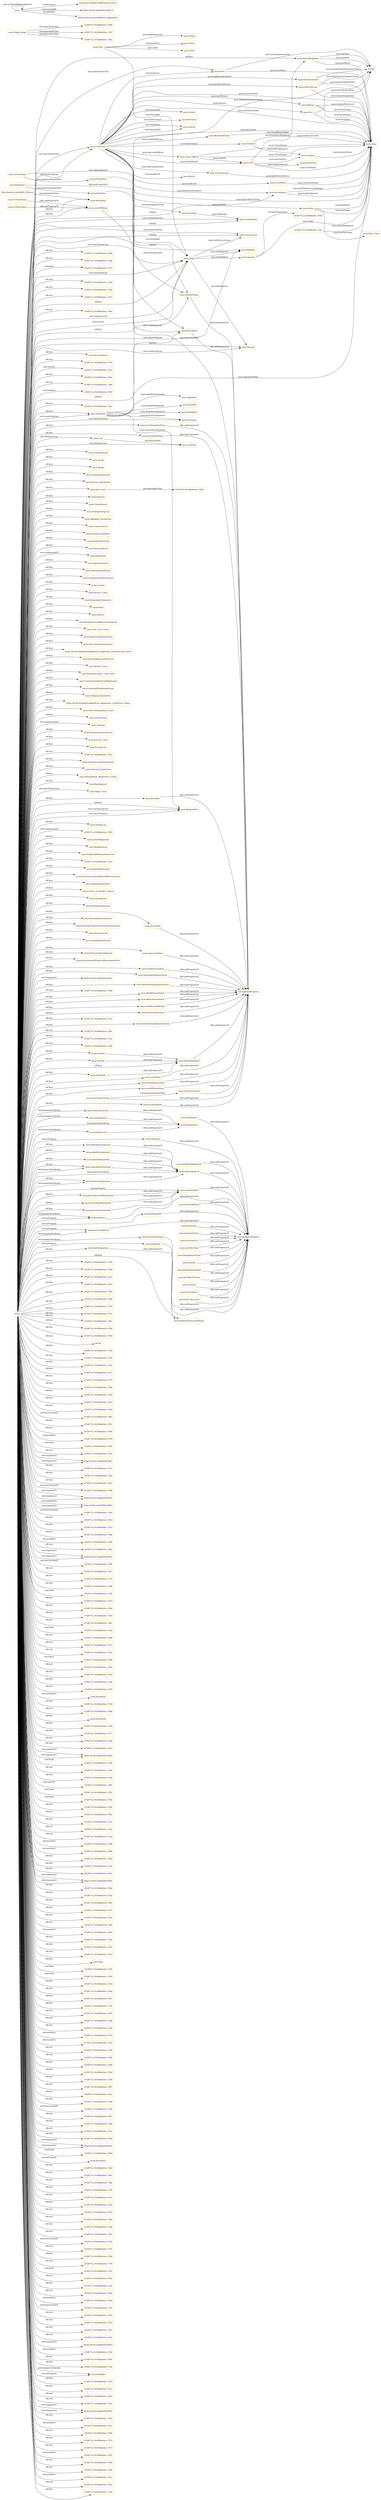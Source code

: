 digraph ar2dtool_diagram { 
rankdir=LR;
size="1501"
node [shape = rectangle, color="orange"]; "nyon:Issue" "nyon:EducationLaw" "nyon:Group" "nyon:Taluka" "nyon:TransportationLaw" "nyon:Civil" "nyon:Review_Jurisdiction" "nyon:Sub_Court" "nyon:Solicitor" "nyon:ObiterDictum" "nyon:CannabisLaw" "nyon:Jurisdiction" "nyon:FoodandDrugLaw" "nyon:Appellant_Jurisdiction" "nyon:CorporateLaw" "https://schema.org/Place" "-d7d977a:19189d4e9ce:-7fe6" "-d7d977a:19189d4e9ce:-7ffc" "nyon:Evidence" "nyon:RealPropertyLaw" "nyon:Opinion" "nyon:MunicipalLaw" "nyon:Judgement" "nyon:Author" "nyon:CatchWord" "nyon:Plaintiff" "nyon:AgricultureLaw" "nyon:WordAndPhrase" "nyon:Court_Official" "nyon:DefendantArgument" "nyon:CommercialandTradeLaw" "nyon:Country" "nyon:DateOfJudgment" "http://xmlns.com/foaf/0.1/Person" "nyon:Party_Type" "nyon:Concurrence" "nyon:CaseType" "nyon:Fact" "nyon:District_Court" "nyon:RespondentArgument" "nyon:State" "nyon:Party" "nyon:District" "nyon:Provision" "nyon:BankruptcyandRestructuringLaw" "nyon:Majority" "nyon:City_Civil_Courts" "nyon:Single_Judge" "-d7d977a:19189d4e9ce:-7fd6" "nyon:IntellectualPropertyLaw" "nyon:TelecommunicationsLaw" "https://w3id.org/def/nyon#Judicial_Magistrate_Court(Second_Class)" "nyon:PersonalInjuryandTortLaw" "nyon:Munsif_Court" "nyon:Principal_Junior_Civil_Court" "nyon:ConstitutionalandCivilRightsLaw" "nyon:CaseDomain" "nyon:LaborandEmploymentLaw" "nyon:Original_Jurisdiction" "https://w3id.org/def/nyon#Judicial_Magistrate_Court(First_Class)" "nyon:Chief_Meterpolitan_Court" "nyon:ContractLaw" "-d7d977a:19189d4e9ce:-7fd0" "nyon:RatioDecidendi" "nyon:Defendant" "nyon:Investigator" "nyon:Criminal" "nyon:Tribunal" "nyon:Statute" "-d7d977a:19189d4e9ce:-7fd7" "nyon:InformationSecurityLaw" "nyon:Session_Court" "nyon:EnergyLaw" "nyon:Individual" "nyon:Court" "https://schema.org/Organization" "nyon:Advisory_Jurisdiction" "nyon:Appellant" "nyon:Witness" "nyon:Bench" "nyon:Metropolitan_Magistrate_Courts" "nyon:BankingLaw" "nyon:High_Court" "nyon:Judge" "nyon:CourtCase" "nyon:Petitioner" "nyon:HealthLaw" "nyon:Dissent" "-d7d977a:19189d4e9ce:-7fd5" "nyon:LawofObligations" "nyon:Argument" "-d7d977a:19189d4e9ce:-7fdc" "nyon:ReligiousLaw" "nyon:PublicandAdministrativeLaw" "-d7d977a:19189d4e9ce:-7fe2" "nyon:PlaintiffArgument" "nyon:EnvironmentalandNaturalResourceLaw" "nyon:AppellantArgument" "nyon:Location" "nyon:Courts_of_Smaller_Causes" "nyon:GamingLaw" "nyon:PetitionerArgument" "nyon:PersonalandFamilyLaw" "https://schema.org/GovernmentOrganization" "nyon:CourtDecision" "nyon:Respondent" "nyon:InsuranceLaw" "nyon:TaxandRevenueLaw" "nyon:FinanceandLendingLaw" "nyon:SecuritiesandFinancialInstrumentsLaw" ; /*classes style*/
	"nyon:ratioDecidendiValue" -> "owl:topDataProperty" [ label = "rdfs:subPropertyOf" ];
	"nyon:witnessStatement" -> "owl:topDataProperty" [ label = "rdfs:subPropertyOf" ];
	"nyon:ratioDecidendiSequenceNum" -> "owl:topDataProperty" [ label = "rdfs:subPropertyOf" ];
	"nyon:wLastName" -> "nyon:witnessName" [ label = "rdfs:subPropertyOf" ];
	"nyon:withMajority" -> "nyon:withOpinion" [ label = "rdfs:subPropertyOf" ];
	"nyon:equivalentCitation" -> "nyon:neutralCitations" [ label = "owl:propertyDisjointWith" ];
	"nyon:equivalentCitation" -> "owl:topDataProperty" [ label = "rdfs:subPropertyOf" ];
	"nyon:CourtCase" -> "nyon:Statute" [ label = "owl:disjointWith" ];
	"nyon:dateOfJudgment" -> "owl:topDataProperty" [ label = "rdfs:subPropertyOf" ];
	"nyon:hasYear" -> "nyon:dateOfJudgment" [ label = "rdfs:subPropertyOf" ];
	"nyon:partyName" -> "owl:topDataProperty" [ label = "rdfs:subPropertyOf" ];
	"nyon:courtOffName" -> "owl:topDataProperty" [ label = "rdfs:subPropertyOf" ];
	"nyon:courtName" -> "owl:topDataProperty" [ label = "rdfs:subPropertyOf" ];
	"nyon:factSequenceNum" -> "owl:topDataProperty" [ label = "rdfs:subPropertyOf" ];
	"nyon:Opinion" -> "-d7d977a:19189d4e9ce:-7fe6" [ label = "owl:equivalentClass" ];
	"nyon:plaintiffArgument" -> "nyon:makeArgument" [ label = "rdfs:subPropertyOf" ];
	"nyon:Sub_Court" -> "-d7d977a:19189d4e9ce:-7fd0" [ label = "owl:equivalentClass" ];
	"nyon:hasDesignation" -> "nyon:hasPolicePersonnelName" [ label = "rdfs:subPropertyOf" ];
	"nyon:hasWitness" -> "owl:topObjectProperty" [ label = "rdfs:subPropertyOf" ];
	"nyon:precedentReliedUpon" -> "nyon:hasPrecedent" [ label = "rdfs:subPropertyOf" ];
	"nyon:Civil" -> "nyon:Criminal" [ label = "owl:disjointWith" ];
	"nyon:wordPhraseValue" -> "owl:topDataProperty" [ label = "rdfs:subPropertyOf" ];
	"nyon:locationName" -> "owl:topDataProperty" [ label = "rdfs:subPropertyOf" ];
	"nyon:issueSequenceNum" -> "owl:topDataProperty" [ label = "rdfs:subPropertyOf" ];
	"nyon:hasParty" -> "owl:topObjectProperty" [ label = "rdfs:subPropertyOf" ];
	"nyon:hasDateOfJudgment" -> "owl:topObjectProperty" [ label = "rdfs:subPropertyOf" ];
	"nyon:hasRulingOf" -> "owl:topObjectProperty" [ label = "rdfs:subPropertyOf" ];
	"nyon:hasPrecedent" -> "owl:topObjectProperty" [ label = "rdfs:subPropertyOf" ];
	"nyon:catchwordValue" -> "owl:topDataProperty" [ label = "rdfs:subPropertyOf" ];
	"nyon:factValue" -> "owl:topDataProperty" [ label = "rdfs:subPropertyOf" ];
	"nyon:hasCourtOfficial" -> "owl:topObjectProperty" [ label = "rdfs:subPropertyOf" ];
	"nyon:issueValue" -> "owl:topDataProperty" [ label = "rdfs:subPropertyOf" ];
	"nyon:makeArgument" -> "owl:topObjectProperty" [ label = "rdfs:subPropertyOf" ];
	"nyon:hasFinalDecision" -> "owl:topObjectProperty" [ label = "rdfs:subPropertyOf" ];
	"nyon:lastName" -> "nyon:partyName" [ label = "rdfs:subPropertyOf" ];
	"nyon:respondentArgument" -> "nyon:makeArgument" [ label = "rdfs:subPropertyOf" ];
	"nyon:argumentValue" -> "owl:topDataProperty" [ label = "rdfs:subPropertyOf" ];
	"nyon:precedentOverruled" -> "nyon:hasPrecedent" [ label = "rdfs:subPropertyOf" ];
	"nyon:hasWordPhrase" -> "owl:topObjectProperty" [ label = "rdfs:subPropertyOf" ];
	"NULL" -> "nyon:Respondent" [ label = "rdf:first" ];
	"NULL" -> "-d7d977a:19189d4e9ce:-7f38" [ label = "rdf:rest" ];
	"NULL" -> "-d7d977a:19189d4e9ce:-7f89" [ label = "rdf:rest" ];
	"NULL" -> "nyon:Munsif_Court" [ label = "rdf:first" ];
	"NULL" -> "-d7d977a:19189d4e9ce:-7fa1" [ label = "rdf:rest" ];
	"NULL" -> "nyon:PlaintiffArgument" [ label = "rdf:first" ];
	"NULL" -> "-d7d977a:19189d4e9ce:-7f2c" [ label = "rdf:first" ];
	"NULL" -> "nyon:IntellectualPropertyLaw" [ label = "rdf:first" ];
	"NULL" -> "nyon:hasBench" [ label = "owl:onProperty" ];
	"NULL" -> "-d7d977a:19189d4e9ce:-7f82" [ label = "rdf:rest" ];
	"NULL" -> "nyon:plaintiffArgument" [ label = "rdf:first" ];
	"NULL" -> "-d7d977a:19189d4e9ce:-7f8f" [ label = "rdf:rest" ];
	"NULL" -> "-d7d977a:19189d4e9ce:-7f59" [ label = "rdf:rest" ];
	"NULL" -> "-d7d977a:19189d4e9ce:-7f7c" [ label = "rdf:rest" ];
	"NULL" -> "-d7d977a:19189d4e9ce:-7fbc" [ label = "rdf:rest" ];
	"NULL" -> "nyon:factValue" [ label = "rdf:first" ];
	"NULL" -> "nyon:hasCourtOfficial" [ label = "owl:onProperty" ];
	"NULL" -> "-d7d977a:19189d4e9ce:-7f56" [ label = "rdf:first" ];
	"NULL" -> "nyon:RealPropertyLaw" [ label = "rdf:first" ];
	"NULL" -> "-d7d977a:19189d4e9ce:-7f9d" [ label = "rdf:rest" ];
	"NULL" -> "rdf:nil" [ label = "rdf:rest" ];
	"NULL" -> "-d7d977a:19189d4e9ce:-7f3b" [ label = "rdf:first" ];
	"NULL" -> "-d7d977a:19189d4e9ce:-7f2f" [ label = "rdf:rest" ];
	"NULL" -> "-d7d977a:19189d4e9ce:-7f5a" [ label = "rdf:first" ];
	"NULL" -> "nyon:ratioDecidendiValue" [ label = "rdf:first" ];
	"NULL" -> "-d7d977a:19189d4e9ce:-7f37" [ label = "rdf:first" ];
	"NULL" -> "nyon:Appellant_Jurisdiction" [ label = "rdf:first" ];
	"NULL" -> "-d7d977a:19189d4e9ce:-7f73" [ label = "rdf:rest" ];
	"NULL" -> "-d7d977a:19189d4e9ce:-7fdd" [ label = "rdf:rest" ];
	"NULL" -> "-d7d977a:19189d4e9ce:-7f29" [ label = "rdf:first" ];
	"NULL" -> "nyon:petitionerArgument" [ label = "rdf:first" ];
	"NULL" -> "nyon:Taluka" [ label = "rdf:first" ];
	"NULL" -> "-d7d977a:19189d4e9ce:-7fb3" [ label = "rdf:rest" ];
	"NULL" -> "nyon:Individual" [ label = "rdf:first" ];
	"NULL" -> "-d7d977a:19189d4e9ce:-7fad" [ label = "rdf:rest" ];
	"NULL" -> "-d7d977a:19189d4e9ce:-7fd3" [ label = "owl:intersectionOf" ];
	"NULL" -> "-d7d977a:19189d4e9ce:-7ff1" [ label = "rdf:rest" ];
	"NULL" -> "-d7d977a:19189d4e9ce:-7f94" [ label = "rdf:rest" ];
	"NULL" -> "-d7d977a:19189d4e9ce:-7f79" [ label = "owl:members" ];
	"NULL" -> "-d7d977a:19189d4e9ce:-7f5b" [ label = "swrl:body" ];
	"NULL" -> "nyon:CaseDomain" [ label = "rdf:first" ];
	"NULL" -> "nyon:argumentValue" [ label = "rdf:first" ];
	"NULL" -> "nyon:FinanceandLendingLaw" [ label = "rdf:first" ];
	"NULL" -> "-d7d977a:19189d4e9ce:-7fa4" [ label = "rdf:rest" ];
	"NULL" -> "nyon:LawofObligations" [ label = "rdf:first" ];
	"NULL" -> "nyon:PetitionerArgument" [ label = "rdf:first" ];
	"NULL" -> "https://w3id.org/def/NyOn#r" [ label = "swrl:argument2" ];
	"NULL" -> "nyon:CommercialandTradeLaw" [ label = "rdf:first" ];
	"NULL" -> "nyon:AppellantArgument" [ label = "rdf:first" ];
	"NULL" -> "-d7d977a:19189d4e9ce:-7fc5" [ label = "rdf:rest" ];
	"NULL" -> "nyon:respondentArgument" [ label = "rdf:first" ];
	"NULL" -> "nyon:factSequenceNum" [ label = "rdf:first" ];
	"NULL" -> "-d7d977a:19189d4e9ce:-7fbf" [ label = "rdf:rest" ];
	"NULL" -> "nyon:Dissent" [ label = "swrl:classPredicate" ];
	"NULL" -> "https://w3id.org/def/nyon#Judicial_Magistrate_Court(Second_Class)" [ label = "rdf:first" ];
	"NULL" -> "-d7d977a:19189d4e9ce:-7f47" [ label = "rdf:first" ];
	"NULL" -> "nyon:Civil" [ label = "owl:allValuesFrom" ];
	"NULL" -> "nyon:Tribunal" [ label = "owl:complementOf" ];
	"NULL" -> "nyon:Dissent" [ label = "rdf:first" ];
	"NULL" -> "-d7d977a:19189d4e9ce:-7fda" [ label = "owl:intersectionOf" ];
	"NULL" -> "https://w3id.org/def/NyOn#y" [ label = "swrl:argument1" ];
	"NULL" -> "nyon:PublicandAdministrativeLaw" [ label = "rdf:first" ];
	"NULL" -> "nyon:Original_Jurisdiction" [ label = "rdf:first" ];
	"NULL" -> "https://w3id.org/def/NyOn#m" [ label = "swrl:argument2" ];
	"NULL" -> "nyon:HealthLaw" [ label = "rdf:first" ];
	"NULL" -> "-d7d977a:19189d4e9ce:-7fea" [ label = "owl:intersectionOf" ];
	"NULL" -> "-d7d977a:19189d4e9ce:-7f63" [ label = "rdf:rest" ];
	"NULL" -> "nyon:District_Court" [ label = "rdf:first" ];
	"NULL" -> "-d7d977a:19189d4e9ce:-7f32" [ label = "rdf:first" ];
	"NULL" -> "nyon:AgricultureLaw" [ label = "rdf:first" ];
	"NULL" -> "-d7d977a:19189d4e9ce:-7fb6" [ label = "rdf:rest" ];
	"NULL" -> "-d7d977a:19189d4e9ce:-7f9e" [ label = "owl:members" ];
	"NULL" -> "nyon:PersonalandFamilyLaw" [ label = "rdf:first" ];
	"NULL" -> "nyon:GamingLaw" [ label = "rdf:first" ];
	"NULL" -> "nyon:TransportationLaw" [ label = "rdf:first" ];
	"NULL" -> "-d7d977a:19189d4e9ce:-7ffa" [ label = "rdf:rest" ];
	"NULL" -> "https://w3id.org/def/NyOn#c" [ label = "swrl:argument2" ];
	"NULL" -> "nyon:High_Court" [ label = "owl:someValuesFrom" ];
	"NULL" -> "nyon:withDissent" [ label = "swrl:propertyPredicate" ];
	"NULL" -> "nyon:InsuranceLaw" [ label = "rdf:first" ];
	"NULL" -> "nyon:Judgement" [ label = "owl:complementOf" ];
	"NULL" -> "-d7d977a:19189d4e9ce:-7ff8" [ label = "owl:intersectionOf" ];
	"NULL" -> "-d7d977a:19189d4e9ce:-7fa7" [ label = "rdf:rest" ];
	"NULL" -> "nyon:hasDesignation" [ label = "rdf:first" ];
	"NULL" -> "nyon:partyName" [ label = "rdf:first" ];
	"NULL" -> "-d7d977a:19189d4e9ce:-7f75" [ label = "rdf:rest" ];
	"NULL" -> "nyon:witnessStatement" [ label = "rdf:first" ];
	"NULL" -> "nyon:hasPolicePersonnelName" [ label = "rdf:first" ];
	"NULL" -> "nyon:MunicipalLaw" [ label = "rdf:first" ];
	"NULL" -> "nyon:withMajority" [ label = "swrl:propertyPredicate" ];
	"NULL" -> "nyon:dateOfJudgment" [ label = "rdf:first" ];
	"NULL" -> "nyon:Session_Court" [ label = "rdf:first" ];
	"NULL" -> "-d7d977a:19189d4e9ce:-7f96" [ label = "rdf:rest" ];
	"NULL" -> "-d7d977a:19189d4e9ce:-7f36" [ label = "swrl:head" ];
	"NULL" -> "nyon:Criminal" [ label = "owl:allValuesFrom" ];
	"NULL" -> "nyon:Solicitor" [ label = "rdf:first" ];
	"NULL" -> "nyon:Advisory_Jurisdiction" [ label = "rdf:first" ];
	"NULL" -> "-d7d977a:19189d4e9ce:-7f23" [ label = "rdf:first" ];
	"NULL" -> "-d7d977a:19189d4e9ce:-7f66" [ label = "rdf:rest" ];
	"NULL" -> "-d7d977a:19189d4e9ce:-7fb9" [ label = "rdf:rest" ];
	"NULL" -> "nyon:hasPrecedent" [ label = "owl:onProperty" ];
	"NULL" -> "-d7d977a:19189d4e9ce:-7f6c" [ label = "rdf:rest" ];
	"NULL" -> "nyon:Judge" [ label = "swrl:classPredicate" ];
	"NULL" -> "nyon:ratioDecidendiSequenceNum" [ label = "rdf:first" ];
	"NULL" -> "nyon:hasParty" [ label = "owl:onProperty" ];
	"NULL" -> "-d7d977a:19189d4e9ce:-7f2a" [ label = "swrl:body" ];
	"NULL" -> "nyon:Judge" [ label = "rdf:first" ];
	"NULL" -> "-d7d977a:19189d4e9ce:-7f80" [ label = "rdf:rest" ];
	"NULL" -> "nyon:hasRulingOf" [ label = "owl:onProperty" ];
	"NULL" -> "-d7d977a:19189d4e9ce:-7f57" [ label = "rdf:rest" ];
	"NULL" -> "-d7d977a:19189d4e9ce:-7fc0" [ label = "rdf:rest" ];
	"NULL" -> "-d7d977a:19189d4e9ce:-7f48" [ label = "swrl:head" ];
	"NULL" -> "-d7d977a:19189d4e9ce:-7fba" [ label = "rdf:rest" ];
	"NULL" -> "-d7d977a:19189d4e9ce:-7f5d" [ label = "rdf:rest" ];
	"NULL" -> "https://schema.org/Organization" [ label = "rdf:first" ];
	"NULL" -> "-d7d977a:19189d4e9ce:-7f4b" [ label = "rdf:first" ];
	"NULL" -> "nyon:witnessName" [ label = "rdf:first" ];
	"NULL" -> "-d7d977a:19189d4e9ce:-7f78" [ label = "rdf:rest" ];
	"NULL" -> "https://schema.org/GovernmentOrganization" [ label = "rdf:first" ];
	"NULL" -> "nyon:hasWords" [ label = "owl:onProperty" ];
	"NULL" -> "-d7d977a:19189d4e9ce:-7f58" [ label = "rdf:first" ];
	"NULL" -> "-d7d977a:19189d4e9ce:-7f9b" [ label = "rdf:rest" ];
	"NULL" -> "nyon:hasCaseID" [ label = "rdf:first" ];
	"NULL" -> "-d7d977a:19189d4e9ce:-7f39" [ label = "rdf:first" ];
	"NULL" -> "nyon:ContractLaw" [ label = "rdf:first" ];
	"NULL" -> "-d7d977a:19189d4e9ce:-7f71" [ label = "rdf:rest" ];
	"NULL" -> "nyon:Judge" [ label = "owl:complementOf" ];
	"NULL" -> "-d7d977a:19189d4e9ce:-7f6b" [ label = "rdf:rest" ];
	"NULL" -> "-d7d977a:19189d4e9ce:-7fb1" [ label = "rdf:rest" ];
	"NULL" -> "https://w3id.org/def/NyOn#p" [ label = "swrl:argument2" ];
	"NULL" -> "nyon:Respondent" [ label = "owl:someValuesFrom" ];
	"NULL" -> "-d7d977a:19189d4e9ce:-7f4e" [ label = "swrl:body" ];
	"NULL" -> "-d7d977a:19189d4e9ce:-7fab" [ label = "rdf:rest" ];
	"NULL" -> "-d7d977a:19189d4e9ce:-7f69" [ label = "rdf:rest" ];
	"NULL" -> "https://w3id.org/def/NyOn#y" [ label = "swrl:argument2" ];
	"NULL" -> "nyon:EnergyLaw" [ label = "rdf:first" ];
	"NULL" -> "nyon:OfDomian" [ label = "owl:onProperty" ];
	"NULL" -> "-d7d977a:19189d4e9ce:-7ffb" [ label = "owl:unionOf" ];
	"NULL" -> "-d7d977a:19189d4e9ce:-7f51" [ label = "swrl:head" ];
	"NULL" -> "-d7d977a:19189d4e9ce:-7f24" [ label = "swrl:head" ];
	"NULL" -> "-d7d977a:19189d4e9ce:-7f6f" [ label = "rdf:rest" ];
	"NULL" -> "-d7d977a:19189d4e9ce:-7f62" [ label = "rdf:rest" ];
	"NULL" -> "-d7d977a:19189d4e9ce:-7fcc" [ label = "rdf:rest" ];
	"NULL" -> "nyon:respondentArgument" [ label = "swrl:propertyPredicate" ];
	"NULL" -> "-d7d977a:19189d4e9ce:-7fa2" [ label = "rdf:rest" ];
	"NULL" -> "nyon:CannabisLaw" [ label = "rdf:first" ];
	"NULL" -> "nyon:evidenceLocation" [ label = "rdf:first" ];
	"NULL" -> "-d7d977a:19189d4e9ce:-7fed" [ label = "rdf:rest" ];
	"NULL" -> "-d7d977a:19189d4e9ce:-7f98" [ label = "owl:members" ];
	"NULL" -> "nyon:makeArgument" [ label = "swrl:propertyPredicate" ];
	"NULL" -> "-d7d977a:19189d4e9ce:-7f8b" [ label = "owl:members" ];
	"NULL" -> "nyon:argumentSequenceNum" [ label = "rdf:first" ];
	"NULL" -> "nyon:Review_Jurisdiction" [ label = "rdf:first" ];
	"NULL" -> "nyon:FoodandDrugLaw" [ label = "rdf:first" ];
	"NULL" -> "-d7d977a:19189d4e9ce:-7f49" [ label = "rdf:first" ];
	"NULL" -> "nyon:LaborandEmploymentLaw" [ label = "rdf:first" ];
	"NULL" -> "-d7d977a:19189d4e9ce:-7f2e" [ label = "rdf:first" ];
	"NULL" -> "-d7d977a:19189d4e9ce:-7fe2" [ label = "rdf:first" ];
	"NULL" -> "-d7d977a:19189d4e9ce:-7f42" [ label = "rdf:first" ];
	"NULL" -> "nyon:withConcurrence" [ label = "swrl:propertyPredicate" ];
	"NULL" -> "nyon:hasCourtOfficial" [ label = "swrl:propertyPredicate" ];
	"NULL" -> "https://w3id.org/def/NyOn#j" [ label = "swrl:argument1" ];
	"NULL" -> "-d7d977a:19189d4e9ce:-7fb4" [ label = "rdf:rest" ];
	"NULL" -> "nyon:withOpinion" [ label = "swrl:propertyPredicate" ];
	"NULL" -> "-d7d977a:19189d4e9ce:-7fae" [ label = "rdf:rest" ];
	"NULL" -> "-d7d977a:19189d4e9ce:-7f95" [ label = "rdf:rest" ];
	"NULL" -> "-d7d977a:19189d4e9ce:-7f31" [ label = "rdf:rest" ];
	"NULL" -> "-d7d977a:19189d4e9ce:-7fa5" [ label = "rdf:rest" ];
	"NULL" -> "nyon:CourtCase" [ label = "owl:someValuesFrom" ];
	"NULL" -> "nyon:District" [ label = "rdf:first" ];
	"NULL" -> "-d7d977a:19189d4e9ce:-7ff6" [ label = "rdf:rest" ];
	"NULL" -> "nyon:CourtCase" [ label = "swrl:classPredicate" ];
	"NULL" -> "-d7d977a:19189d4e9ce:-7f83" [ label = "owl:members" ];
	"NULL" -> "-d7d977a:19189d4e9ce:-7fc6" [ label = "rdf:rest" ];
	"NULL" -> "nyon:catchwordValue" [ label = "rdf:first" ];
	"NULL" -> "-d7d977a:19189d4e9ce:-7f52" [ label = "rdf:first" ];
	"NULL" -> "-d7d977a:19189d4e9ce:-7f43" [ label = "rdf:rest" ];
	"NULL" -> "nyon:issueValue" [ label = "rdf:first" ];
	"NULL" -> "owl:Thing" [ label = "rdf:first" ];
	"NULL" -> "https://w3id.org/def/NyOn#r" [ label = "swrl:argument1" ];
	"NULL" -> "nyon:ConstitutionalandCivilRightsLaw" [ label = "rdf:first" ];
	"NULL" -> "nyon:Argument" [ label = "rdf:first" ];
	"NULL" -> "nyon:courtName" [ label = "rdf:first" ];
	"NULL" -> "-d7d977a:19189d4e9ce:-7f3f" [ label = "swrl:head" ];
	"NULL" -> "-d7d977a:19189d4e9ce:-7f45" [ label = "swrl:body" ];
	"NULL" -> "https://w3id.org/def/nyon#Judicial_Magistrate_Court(First_Class)" [ label = "rdf:first" ];
	"NULL" -> "-d7d977a:19189d4e9ce:-7f25" [ label = "rdf:first" ];
	"NULL" -> "-d7d977a:19189d4e9ce:-7f64" [ label = "rdf:rest" ];
	"NULL" -> "-d7d977a:19189d4e9ce:-7fb7" [ label = "rdf:rest" ];
	"NULL" -> "-d7d977a:19189d4e9ce:-7f3e" [ label = "rdf:first" ];
	"NULL" -> "-d7d977a:19189d4e9ce:-7f85" [ label = "rdf:rest" ];
	"NULL" -> "nyon:SecuritiesandFinancialInstrumentsLaw" [ label = "rdf:first" ];
	"NULL" -> "-d7d977a:19189d4e9ce:-7fd8" [ label = "rdf:rest" ];
	"NULL" -> "nyon:courtOffName" [ label = "rdf:first" ];
	"NULL" -> "nyon:State" [ label = "rdf:first" ];
	"NULL" -> "-d7d977a:19189d4e9ce:-7f3a" [ label = "rdf:rest" ];
	"NULL" -> "-d7d977a:19189d4e9ce:-7f7d" [ label = "owl:members" ];
	"NULL" -> "-d7d977a:19189d4e9ce:-7f5f" [ label = "owl:members" ];
	"NULL" -> "nyon:Investigator" [ label = "rdf:first" ];
	"NULL" -> "nyon:Concurrence" [ label = "swrl:classPredicate" ];
	"NULL" -> "-d7d977a:19189d4e9ce:-7f55" [ label = "rdf:rest" ];
	"NULL" -> "nyon:precendentNotReliedUpon" [ label = "rdf:first" ];
	"NULL" -> "nyon:InformationSecurityLaw" [ label = "rdf:first" ];
	"NULL" -> "nyon:RespondentArgument" [ label = "rdf:first" ];
	"NULL" -> "https://schema.org/Place" [ label = "rdf:first" ];
	"NULL" -> "-d7d977a:19189d4e9ce:-7fa8" [ label = "rdf:rest" ];
	"NULL" -> "-d7d977a:19189d4e9ce:-7f40" [ label = "rdf:first" ];
	"NULL" -> "-d7d977a:19189d4e9ce:-7f4d" [ label = "rdf:first" ];
	"NULL" -> "-d7d977a:19189d4e9ce:-7f76" [ label = "rdf:rest" ];
	"NULL" -> "https://w3id.org/def/NyOn#c" [ label = "swrl:argument1" ];
	"NULL" -> "nyon:Judge" [ label = "owl:onClass" ];
	"NULL" -> "-d7d977a:19189d4e9ce:-7f97" [ label = "rdf:rest" ];
	"NULL" -> "https://w3id.org/def/NyOn#j" [ label = "swrl:argument2" ];
	"NULL" -> "-d7d977a:19189d4e9ce:-7f4c" [ label = "rdf:rest" ];
	"NULL" -> "-d7d977a:19189d4e9ce:-7f90" [ label = "rdf:rest" ];
	"NULL" -> "-d7d977a:19189d4e9ce:-7fdf" [ label = "owl:intersectionOf" ];
	"NULL" -> "-d7d977a:19189d4e9ce:-7f67" [ label = "rdf:rest" ];
	"NULL" -> "nyon:Majority" [ label = "swrl:classPredicate" ];
	"NULL" -> "-d7d977a:19189d4e9ce:-7f8a" [ label = "rdf:rest" ];
	"NULL" -> "nyon:Concurrence" [ label = "rdf:first" ];
	"NULL" -> "-d7d977a:19189d4e9ce:-7fca" [ label = "rdf:rest" ];
	"NULL" -> "nyon:locationName" [ label = "rdf:first" ];
	"NULL" -> "-d7d977a:19189d4e9ce:-7f6d" [ label = "rdf:rest" ];
	"NULL" -> "https://w3id.org/def/NyOn#a" [ label = "swrl:argument2" ];
	"NULL" -> "-d7d977a:19189d4e9ce:-7f2d" [ label = "swrl:head" ];
	"NULL" -> "nyon:hasAuthor" [ label = "owl:onProperty" ];
	"NULL" -> "-d7d977a:19189d4e9ce:-7fa0" [ label = "rdf:rest" ];
	"NULL" -> "-d7d977a:19189d4e9ce:-7f81" [ label = "rdf:rest" ];
	"NULL" -> "-d7d977a:19189d4e9ce:-7f8e" [ label = "rdf:rest" ];
	"NULL" -> "nyon:hasYear" [ label = "rdf:first" ];
	"NULL" -> "nyon:hasMonth" [ label = "rdf:first" ];
	"NULL" -> "-d7d977a:19189d4e9ce:-7f7b" [ label = "rdf:rest" ];
	"NULL" -> "-d7d977a:19189d4e9ce:-7fc1" [ label = "rdf:rest" ];
	"NULL" -> "-d7d977a:19189d4e9ce:-7f50" [ label = "rdf:first" ];
	"NULL" -> "nyon:Petitioner" [ label = "swrl:classPredicate" ];
	"NULL" -> "-d7d977a:19189d4e9ce:-7f5e" [ label = "rdf:rest" ];
	"NULL" -> "-d7d977a:19189d4e9ce:-7fbb" [ label = "rdf:rest" ];
	"NULL" -> "nyon:PersonalInjuryandTortLaw" [ label = "rdf:first" ];
	"NULL" -> "-d7d977a:19189d4e9ce:-7f28" [ label = "rdf:rest" ];
	"NULL" -> "-d7d977a:19189d4e9ce:-7f9c" [ label = "rdf:rest" ];
	"NULL" -> "nyon:City_Civil_Courts" [ label = "rdf:first" ];
	"NULL" -> "nyon:Courts_of_Smaller_Causes" [ label = "rdf:first" ];
	"NULL" -> "-d7d977a:19189d4e9ce:-7fee" [ label = "owl:intersectionOf" ];
	"NULL" -> "-d7d977a:19189d4e9ce:-7f72" [ label = "rdf:rest" ];
	"NULL" -> "-d7d977a:19189d4e9ce:-7f44" [ label = "rdf:first" ];
	"NULL" -> "-d7d977a:19189d4e9ce:-7f7f" [ label = "rdf:rest" ];
	"NULL" -> "nyon:precedentReliedUpon" [ label = "rdf:first" ];
	"NULL" -> "-d7d977a:19189d4e9ce:-7f3c" [ label = "swrl:body" ];
	"NULL" -> "-d7d977a:19189d4e9ce:-7fb2" [ label = "rdf:rest" ];
	"NULL" -> "-d7d977a:19189d4e9ce:-7fac" [ label = "rdf:rest" ];
	"NULL" -> "nyon:obiterDictumSequenceNum" [ label = "rdf:first" ];
	"NULL" -> "nyon:wordPhraseValue" [ label = "rdf:first" ];
	"NULL" -> "nyon:Argument" [ label = "swrl:classPredicate" ];
	"NULL" -> "-d7d977a:19189d4e9ce:-7f8d" [ label = "rdf:rest" ];
	"NULL" -> "-d7d977a:19189d4e9ce:-7fbd" [ label = "owl:members" ];
	"NULL" -> "-d7d977a:19189d4e9ce:-7ff3" [ label = "owl:intersectionOf" ];
	"NULL" -> "-d7d977a:19189d4e9ce:-7fcd" [ label = "rdf:rest" ];
	"NULL" -> "nyon:BankingLaw" [ label = "rdf:first" ];
	"NULL" -> "nyon:TaxandRevenueLaw" [ label = "rdf:first" ];
	"NULL" -> "nyon:Respondent" [ label = "swrl:classPredicate" ];
	"NULL" -> "nyon:Chief_Meterpolitan_Court" [ label = "rdf:first" ];
	"NULL" -> "-d7d977a:19189d4e9ce:-7fa3" [ label = "rdf:rest" ];
	"NULL" -> "-d7d977a:19189d4e9ce:-7fe1" [ label = "rdf:rest" ];
	"NULL" -> "-d7d977a:19189d4e9ce:-7fc4" [ label = "rdf:rest" ];
	"NULL" -> "nyon:DefendantArgument" [ label = "rdf:first" ];
	"NULL" -> "https://w3id.org/def/NyOn#cj" [ label = "swrl:argument1" ];
	"NULL" -> "-d7d977a:19189d4e9ce:-7fc8" [ label = "owl:members" ];
	"NULL" -> "-d7d977a:19189d4e9ce:-7f41" [ label = "rdf:rest" ];
	"NULL" -> "-d7d977a:19189d4e9ce:-7f54" [ label = "rdf:first" ];
	"NULL" -> "nyon:hasJudge" [ label = "swrl:propertyPredicate" ];
	"NULL" -> "-d7d977a:19189d4e9ce:-7f35" [ label = "rdf:first" ];
	"NULL" -> "-d7d977a:19189d4e9ce:-7f27" [ label = "rdf:first" ];
	"NULL" -> "nyon:Group" [ label = "rdf:first" ];
	"NULL" -> "nyon:finalDecisionValue" [ label = "rdf:first" ];
	"NULL" -> "-d7d977a:19189d4e9ce:-7fb5" [ label = "rdf:rest" ];
	"NULL" -> "-d7d977a:19189d4e9ce:-7faf" [ label = "rdf:rest" ];
	"NULL" -> "nyon:EnvironmentalandNaturalResourceLaw" [ label = "rdf:first" ];
	"NULL" -> "https://w3id.org/def/NyOn#d" [ label = "swrl:argument1" ];
	"NULL" -> "nyon:Majority" [ label = "rdf:first" ];
	"NULL" -> "nyon:EducationLaw" [ label = "rdf:first" ];
	"NULL" -> "https://w3id.org/def/NyOn#d" [ label = "swrl:argument2" ];
	"NULL" -> "nyon:issueSequenceNum" [ label = "rdf:first" ];
	"NULL" -> "nyon:defendentArgument" [ label = "rdf:first" ];
	"NULL" -> "-d7d977a:19189d4e9ce:-7f53" [ label = "rdf:rest" ];
	"NULL" -> "-d7d977a:19189d4e9ce:-7fc2" [ label = "owl:members" ];
	"NULL" -> "nyon:hasParty" [ label = "swrl:propertyPredicate" ];
	"NULL" -> "-d7d977a:19189d4e9ce:-7fa6" [ label = "rdf:rest" ];
	"NULL" -> "nyon:hasDate" [ label = "rdf:first" ];
	"NULL" -> "-d7d977a:19189d4e9ce:-7f74" [ label = "rdf:rest" ];
	"NULL" -> "-d7d977a:19189d4e9ce:-7fc7" [ label = "rdf:rest" ];
	"NULL" -> "https://w3id.org/def/NyOn#a" [ label = "swrl:argument1" ];
	"NULL" -> "nyon:ReligiousLaw" [ label = "rdf:first" ];
	"NULL" -> "-d7d977a:19189d4e9ce:-7f92" [ label = "owl:members" ];
	"NULL" -> "nyon:hasJudge" [ label = "owl:onProperty" ];
	"NULL" -> "nyon:petitionerArgument" [ label = "swrl:propertyPredicate" ];
	"NULL" -> "-d7d977a:19189d4e9ce:-7fe8" [ label = "rdf:rest" ];
	"NULL" -> "-d7d977a:19189d4e9ce:-7f4a" [ label = "rdf:rest" ];
	"NULL" -> "-d7d977a:19189d4e9ce:-7fce" [ label = "owl:members" ];
	"NULL" -> "-d7d977a:19189d4e9ce:-7f65" [ label = "rdf:rest" ];
	"NULL" -> "-d7d977a:19189d4e9ce:-7f30" [ label = "rdf:first" ];
	"NULL" -> "-d7d977a:19189d4e9ce:-7fb8" [ label = "rdf:rest" ];
	"NULL" -> "nyon:Sub_Court" [ label = "rdf:first" ];
	"NULL" -> "https://w3id.org/def/NyOn#p" [ label = "swrl:argument1" ];
	"NULL" -> "-d7d977a:19189d4e9ce:-7f86" [ label = "rdf:rest" ];
	"NULL" -> "nyon:precedentOverruled" [ label = "rdf:first" ];
	"NULL" -> "-d7d977a:19189d4e9ce:-7f33" [ label = "swrl:body" ];
	"NULL" -> "nyon:Issue" [ label = "owl:someValuesFrom" ];
	"NULL" -> "-d7d977a:19189d4e9ce:-7fa9" [ label = "rdf:rest" ];
	"NULL" -> "-d7d977a:19189d4e9ce:-7fd5" [ label = "owl:complementOf" ];
	"NULL" -> "nyon:CorporateLaw" [ label = "rdf:first" ];
	"NULL" -> "-d7d977a:19189d4e9ce:-7f26" [ label = "rdf:rest" ];
	"NULL" -> "-d7d977a:19189d4e9ce:-7f77" [ label = "rdf:rest" ];
	"NULL" -> "nyon:hasFinalDecision" [ label = "swrl:propertyPredicate" ];
	"NULL" -> "-d7d977a:19189d4e9ce:-7f9a" [ label = "rdf:rest" ];
	"NULL" -> "nyon:TelecommunicationsLaw" [ label = "rdf:first" ];
	"NULL" -> "https://w3id.org/def/NyOn#m" [ label = "swrl:argument1" ];
	"NULL" -> "nyon:hasCaseName" [ label = "rdf:first" ];
	"NULL" -> "-d7d977a:19189d4e9ce:-7f70" [ label = "rdf:rest" ];
	"NULL" -> "nyon:Country" [ label = "rdf:first" ];
	"NULL" -> "-d7d977a:19189d4e9ce:-7fe3" [ label = "owl:unionOf" ];
	"NULL" -> "nyon:obiterDictumValue" [ label = "rdf:first" ];
	"NULL" -> "-d7d977a:19189d4e9ce:-7f6a" [ label = "rdf:rest" ];
	"NULL" -> "nyon:BankruptcyandRestructuringLaw" [ label = "rdf:first" ];
	"NULL" -> "-d7d977a:19189d4e9ce:-7fb0" [ label = "rdf:rest" ];
	"NULL" -> "nyon:appellantArgument" [ label = "rdf:first" ];
	"NULL" -> "-d7d977a:19189d4e9ce:-7f87" [ label = "owl:members" ];
	"NULL" -> "nyon:Metropolitan_Magistrate_Courts" [ label = "rdf:first" ];
	"NULL" -> "nyon:DateOfJudgment" [ label = "rdf:first" ];
	"NULL" -> "-d7d977a:19189d4e9ce:-7faa" [ label = "rdf:rest" ];
	"NULL" -> "nyon:Judge" [ label = "owl:someValuesFrom" ];
	"NULL" -> "-d7d977a:19189d4e9ce:-7f91" [ label = "rdf:rest" ];
	"NULL" -> "https://w3id.org/def/NyOn#x" [ label = "swrl:argument1" ];
	"NULL" -> "-d7d977a:19189d4e9ce:-7f68" [ label = "rdf:rest" ];
	"NULL" -> "-d7d977a:19189d4e9ce:-7fd1" [ label = "rdf:rest" ];
	"NULL" -> "-d7d977a:19189d4e9ce:-7f61" [ label = "rdf:rest" ];
	"NULL" -> "-d7d977a:19189d4e9ce:-7fcb" [ label = "rdf:rest" ];
	"NULL" -> "-d7d977a:19189d4e9ce:-7f6e" [ label = "rdf:rest" ];
	"NULL" -> "nyon:CaseDomain" [ label = "owl:someValuesFrom" ];
	"NULL" -> "nyon:Principal_Junior_Civil_Court" [ label = "rdf:first" ];
	"nyon:hasStatue" -> "owl:topObjectProperty" [ label = "rdfs:subPropertyOf" ];
	"nyon:hasJurisdiction" -> "owl:topObjectProperty" [ label = "rdfs:subPropertyOf" ];
	"nyon:firstName" -> "nyon:lastName" [ label = "owl:propertyDisjointWith" ];
	"nyon:firstName" -> "nyon:partyName" [ label = "rdfs:subPropertyOf" ];
	"nyon:defendentArgument" -> "nyon:makeArgument" [ label = "rdfs:subPropertyOf" ];
	"nyon:hasBench" -> "owl:topObjectProperty" [ label = "rdfs:subPropertyOf" ];
	"nyon:argumentSequenceNum" -> "owl:topDataProperty" [ label = "rdfs:subPropertyOf" ];
	"nyon:hasCourtLoc" -> "owl:topObjectProperty" [ label = "rdfs:subPropertyOf" ];
	"nyon:Single_Judge" -> "-d7d977a:19189d4e9ce:-7fd6" [ label = "owl:equivalentClass" ];
	"nyon:Single_Judge" -> "-d7d977a:19189d4e9ce:-7fd7" [ label = "owl:equivalentClass" ];
	"nyon:Single_Judge" -> "-d7d977a:19189d4e9ce:-7fdc" [ label = "owl:equivalentClass" ];
	"nyon:evidenceLocation" -> "owl:topDataProperty" [ label = "rdfs:subPropertyOf" ];
	"nyon:wFirstName" -> "nyon:wLastName" [ label = "owl:propertyDisjointWith" ];
	"nyon:wFirstName" -> "nyon:witnessName" [ label = "rdfs:subPropertyOf" ];
	"nyon:obiterDictumValue" -> "owl:topDataProperty" [ label = "rdfs:subPropertyOf" ];
	"nyon:hasPartyType" -> "owl:topObjectProperty" [ label = "rdfs:subPropertyOf" ];
	"nyon:hasDate" -> "nyon:dateOfJudgment" [ label = "rdfs:subPropertyOf" ];
	"nyon:obiterDictumSequenceNum" -> "owl:topDataProperty" [ label = "rdfs:subPropertyOf" ];
	"nyon:petitionerArgument" -> "nyon:makeArgument" [ label = "rdfs:subPropertyOf" ];
	"nyon:" -> "http://purl.org/NET/rdflicense/cc-by4.0" [ label = "terms:license" ];
	"nyon:" -> "https://w3id.org/def/nyon#/2.0" [ label = "owl:versionIRI" ];
	"nyon:" -> "https://www.semintelligence.org/projects" [ label = "dc:publisher" ];
	"nyon:" -> "nyon:" [ label = "vann:preferredNamespaceUri" ];
	"nyon:withConcurrence" -> "nyon:withOpinion" [ label = "rdfs:subPropertyOf" ];
	"nyon:hasJudgmentType" -> "owl:topObjectProperty" [ label = "rdfs:subPropertyOf" ];
	"http://xmlns.com/foaf/0.1/Person" -> "nyon:Individual" [ label = "owl:equivalentClass" ];
	"nyon:appellantArgument" -> "nyon:makeArgument" [ label = "rdfs:subPropertyOf" ];
	"nyon:hasFact" -> "owl:topObjectProperty" [ label = "rdfs:subPropertyOf" ];
	"nyon:neutralCitations" -> "owl:topDataProperty" [ label = "rdfs:subPropertyOf" ];
	"nyon:C001" -> "nyon:PArgu" [ label = "nyon:makeArgument" ];
	"nyon:C001" -> "nyon:P001" [ label = "nyon:hasParty" ];
	"nyon:C001" -> "nyon:Judge" [ label = "nyon:hasJudge" ];
	"nyon:C001" -> "nyon:C002" [ label = "nyon:cited" ];
	"nyon:hasRatioDecidendi" -> "owl:topObjectProperty" [ label = "rdfs:subPropertyOf" ];
	"nyon:withDissent" -> "nyon:withOpinion" [ label = "rdfs:subPropertyOf" ];
	"nyon:hasObiterDictum" -> "owl:topObjectProperty" [ label = "rdfs:subPropertyOf" ];
	"nyon:worksIn" -> "owl:topObjectProperty" [ label = "rdfs:subPropertyOf" ];
	"nyon:precendentNotReliedUpon" -> "nyon:hasPrecedent" [ label = "rdfs:subPropertyOf" ];
	"nyon:hasMonth" -> "nyon:dateOfJudgment" [ label = "rdfs:subPropertyOf" ];
	"nyon:COFirstName" -> "nyon:courtOffName" [ label = "rdfs:subPropertyOf" ];
	"nyon:hasEvidence" -> "owl:topObjectProperty" [ label = "rdfs:subPropertyOf" ];
	"nyon:OfDomian" -> "owl:topObjectProperty" [ label = "rdfs:subPropertyOf" ];
	"nyon:hasEvidenceLoc" -> "owl:topObjectProperty" [ label = "rdfs:subPropertyOf" ];
	"nyon:COLastName" -> "nyon:courtOffName" [ label = "rdfs:subPropertyOf" ];
	"nyon:finalDecisionValue" -> "owl:topDataProperty" [ label = "rdfs:subPropertyOf" ];
	"nyon:witnessName" -> "owl:topDataProperty" [ label = "rdfs:subPropertyOf" ];
	"nyon:Party" -> "xsd:string" [ label = "nyon:firstName" ];
	"nyon:Witness" -> "xsd:string" [ label = "nyon:witnessStatement" ];
	"nyon:Fact" -> "xsd:string" [ label = "nyon:factValue" ];
	"nyon:Opinion" -> "xsd:string" [ label = "nyon:value" ];
	"nyon:CourtCase" -> "xsd:string" [ label = "nyon:hasCaseName" ];
	"nyon:DateOfJudgment" -> "xsd:int" [ label = "nyon:hasDate" ];
	"nyon:Court_Official" -> "nyon:Court" [ label = "nyon:worksIn" ];
	"nyon:CourtCase" -> "nyon:Bench" [ label = "nyon:hasBench" ];
	"nyon:Court_Official" -> "xsd:string" [ label = "nyon:COFirstName" ];
	"nyon:Judge" -> "nyon:Majority" [ label = "nyon:withMajority" ];
	"nyon:DateOfJudgment" -> "xsd:int" [ label = "nyon:hasYear" ];
	"nyon:CourtCase" -> "nyon:Statute" [ label = "nyon:hasStatue" ];
	"nyon:Argument" -> "nyon:Appellant" [ label = "nyon:appellantArgument" ];
	"nyon:CourtCase" -> "nyon:CourtDecision" [ label = "nyon:hasFinalDecision" ];
	"nyon:Party" -> "nyon:Party_Type" [ label = "nyon:hasPartyType" ];
	"nyon:RatioDecidendi" -> "xsd:int" [ label = "nyon:ratioDecidendiSequenceNum" ];
	"nyon:Issue" -> "xsd:int" [ label = "nyon:issueSequenceNum" ];
	"nyon:CourtCase" -> "nyon:Party" [ label = "nyon:hasParty" ];
	"nyon:CourtCase" -> "nyon:Court_Official" [ label = "nyon:hasCourtOfficial" ];
	"nyon:CourtCase" -> "xsd:string" [ label = "nyon:neutralCitations" ];
	"nyon:Argument" -> "nyon:Respondent" [ label = "nyon:respondentArgument" ];
	"nyon:Judge" -> "nyon:Opinion" [ label = "nyon:withOpinion" ];
	"nyon:Argument" -> "nyon:Petitioner" [ label = "nyon:petitionerArgument" ];
	"nyon:Court" -> "xsd:string" [ label = "nyon:courtName" ];
	"-d7d977a:19189d4e9ce:-7ffc" -> "xsd:string" [ label = "nyon:dateOfJudgment" ];
	"nyon:Court" -> "nyon:Jurisdiction" [ label = "nyon:hasJurisdiction" ];
	"nyon:Witness" -> "xsd:string" [ label = "nyon:wFirstName" ];
	"nyon:CourtCase" -> "nyon:Witness" [ label = "nyon:hasWitness" ];
	"nyon:CourtCase" -> "nyon:Provision" [ label = "nyon:hasProvision" ];
	"nyon:CatchWord" -> "xsd:string" [ label = "nyon:catchwordValue" ];
	"nyon:CourtCase" -> "nyon:Issue" [ label = "nyon:hasIssue" ];
	"nyon:Argument" -> "nyon:Defendant" [ label = "nyon:defendentArgument" ];
	"nyon:Witness" -> "xsd:string" [ label = "nyon:wLastName" ];
	"nyon:Fact" -> "xsd:int" [ label = "nyon:factSequenceNum" ];
	"nyon:Court_Official" -> "xsd:string" [ label = "nyon:COLastName" ];
	"nyon:CourtCase" -> "nyon:CatchWord" [ label = "nyon:hasWords" ];
	"nyon:Judge" -> "nyon:Dissent" [ label = "nyon:withDissent" ];
	"nyon:Issue" -> "xsd:string" [ label = "nyon:issueValue" ];
	"nyon:Judge" -> "nyon:Concurrence" [ label = "nyon:withConcurrence" ];
	"nyon:CourtCase" -> "nyon:Investigator" [ label = "nyon:hasPolicePersonnel" ];
	"nyon:Evidence" -> "xsd:string" [ label = "nyon:evidenceLocation" ];
	"nyon:CourtCase" -> "nyon:Fact" [ label = "nyon:hasFact" ];
	"nyon:CourtDecision" -> "xsd:string" [ label = "nyon:finalDecisionValue" ];
	"nyon:Party" -> "xsd:string" [ label = "nyon:lastName" ];
	"nyon:CourtCase" -> "nyon:CaseType" [ label = "nyon:hasJudgmentType" ];
	"nyon:Argument" -> "nyon:Plaintiff" [ label = "nyon:plaintiffArgument" ];
	"nyon:Court" -> "nyon:DateOfJudgment" [ label = "nyon:hasDateOfJudgment" ];
	"nyon:CourtCase" -> "nyon:ObiterDictum" [ label = "nyon:hasObiterDictum" ];
	"nyon:ObiterDictum" -> "xsd:string" [ label = "nyon:obiterDictumValue" ];
	"nyon:CourtCase" -> "xsd:string" [ label = "nyon:hasCaseID" ];
	"nyon:Location" -> "xsd:string" [ label = "nyon:locationName" ];
	"nyon:CourtCase" -> "nyon:Author" [ label = "nyon:hasAuthor" ];
	"nyon:CourtCase" -> "nyon:WordAndPhrase" [ label = "nyon:hasWordPhrase" ];
	"nyon:DateOfJudgment" -> "xsd:string" [ label = "nyon:hasMonth" ];
	"nyon:Argument" -> "xsd:int" [ label = "nyon:argumentSequenceNum" ];
	"nyon:Investigator" -> "xsd:string" [ label = "nyon:hasDesignation" ];
	"nyon:CourtCase" -> "nyon:RatioDecidendi" [ label = "nyon:hasRatioDecidendi" ];
	"nyon:ObiterDictum" -> "xsd:int" [ label = "nyon:obiterDictumSequenceNum" ];
	"nyon:CourtCase" -> "nyon:Judge" [ label = "nyon:hasJudge" ];
	"nyon:Court" -> "nyon:Location" [ label = "nyon:hasCourtLoc" ];
	"nyon:CaseType" -> "nyon:CaseDomain" [ label = "nyon:OfDomian" ];
	"nyon:CourtCase" -> "nyon:Evidence" [ label = "nyon:hasEvidence" ];
	"nyon:Evidence" -> "nyon:Location" [ label = "nyon:hasEvidenceLoc" ];
	"nyon:WordAndPhrase" -> "xsd:string" [ label = "nyon:wordPhraseValue" ];
	"nyon:CourtCase" -> "nyon:Court" [ label = "nyon:hasRulingOf" ];
	"nyon:CourtCase" -> "xsd:string" [ label = "nyon:equivalentCitation" ];
	"nyon:Investigator" -> "xsd:string" [ label = "nyon:hasPolicePersonnelName" ];
	"nyon:Argument" -> "xsd:string" [ label = "nyon:argumentValue" ];
	"nyon:RatioDecidendi" -> "xsd:string" [ label = "nyon:ratioDecidendiValue" ];

}
